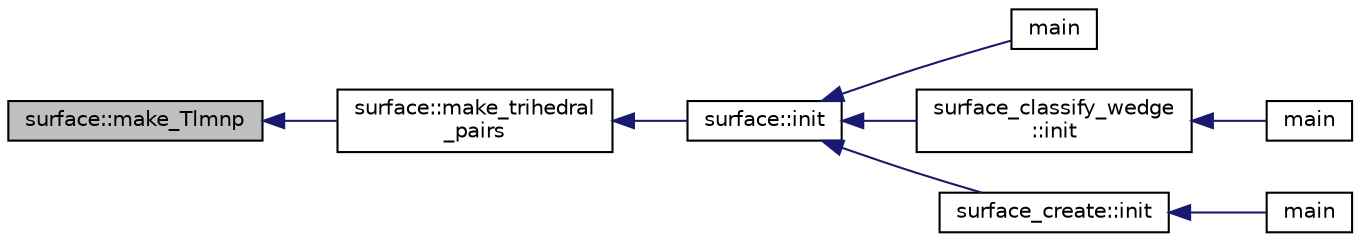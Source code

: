 digraph "surface::make_Tlmnp"
{
  edge [fontname="Helvetica",fontsize="10",labelfontname="Helvetica",labelfontsize="10"];
  node [fontname="Helvetica",fontsize="10",shape=record];
  rankdir="LR";
  Node3819 [label="surface::make_Tlmnp",height=0.2,width=0.4,color="black", fillcolor="grey75", style="filled", fontcolor="black"];
  Node3819 -> Node3820 [dir="back",color="midnightblue",fontsize="10",style="solid",fontname="Helvetica"];
  Node3820 [label="surface::make_trihedral\l_pairs",height=0.2,width=0.4,color="black", fillcolor="white", style="filled",URL="$d5/d88/classsurface.html#ad5643c9ea75032122ba52e24d1fc23c4"];
  Node3820 -> Node3821 [dir="back",color="midnightblue",fontsize="10",style="solid",fontname="Helvetica"];
  Node3821 [label="surface::init",height=0.2,width=0.4,color="black", fillcolor="white", style="filled",URL="$d5/d88/classsurface.html#a90570b0ca6ab02988159f2c40cb27308"];
  Node3821 -> Node3822 [dir="back",color="midnightblue",fontsize="10",style="solid",fontname="Helvetica"];
  Node3822 [label="main",height=0.2,width=0.4,color="black", fillcolor="white", style="filled",URL="$d6/dc3/arc__lifting__main_8_c.html#a217dbf8b442f20279ea00b898af96f52"];
  Node3821 -> Node3823 [dir="back",color="midnightblue",fontsize="10",style="solid",fontname="Helvetica"];
  Node3823 [label="surface_classify_wedge\l::init",height=0.2,width=0.4,color="black", fillcolor="white", style="filled",URL="$d7/d5c/classsurface__classify__wedge.html#a43302106663b307aa8274a5112a7010a"];
  Node3823 -> Node3824 [dir="back",color="midnightblue",fontsize="10",style="solid",fontname="Helvetica"];
  Node3824 [label="main",height=0.2,width=0.4,color="black", fillcolor="white", style="filled",URL="$df/df8/surface__classify_8_c.html#a217dbf8b442f20279ea00b898af96f52"];
  Node3821 -> Node3825 [dir="back",color="midnightblue",fontsize="10",style="solid",fontname="Helvetica"];
  Node3825 [label="surface_create::init",height=0.2,width=0.4,color="black", fillcolor="white", style="filled",URL="$de/da4/classsurface__create.html#ab0db5c12825f778e3caf8aa4da02eb06"];
  Node3825 -> Node3826 [dir="back",color="midnightblue",fontsize="10",style="solid",fontname="Helvetica"];
  Node3826 [label="main",height=0.2,width=0.4,color="black", fillcolor="white", style="filled",URL="$d2/dfa/create__surface__main_8_c.html#a217dbf8b442f20279ea00b898af96f52"];
}
